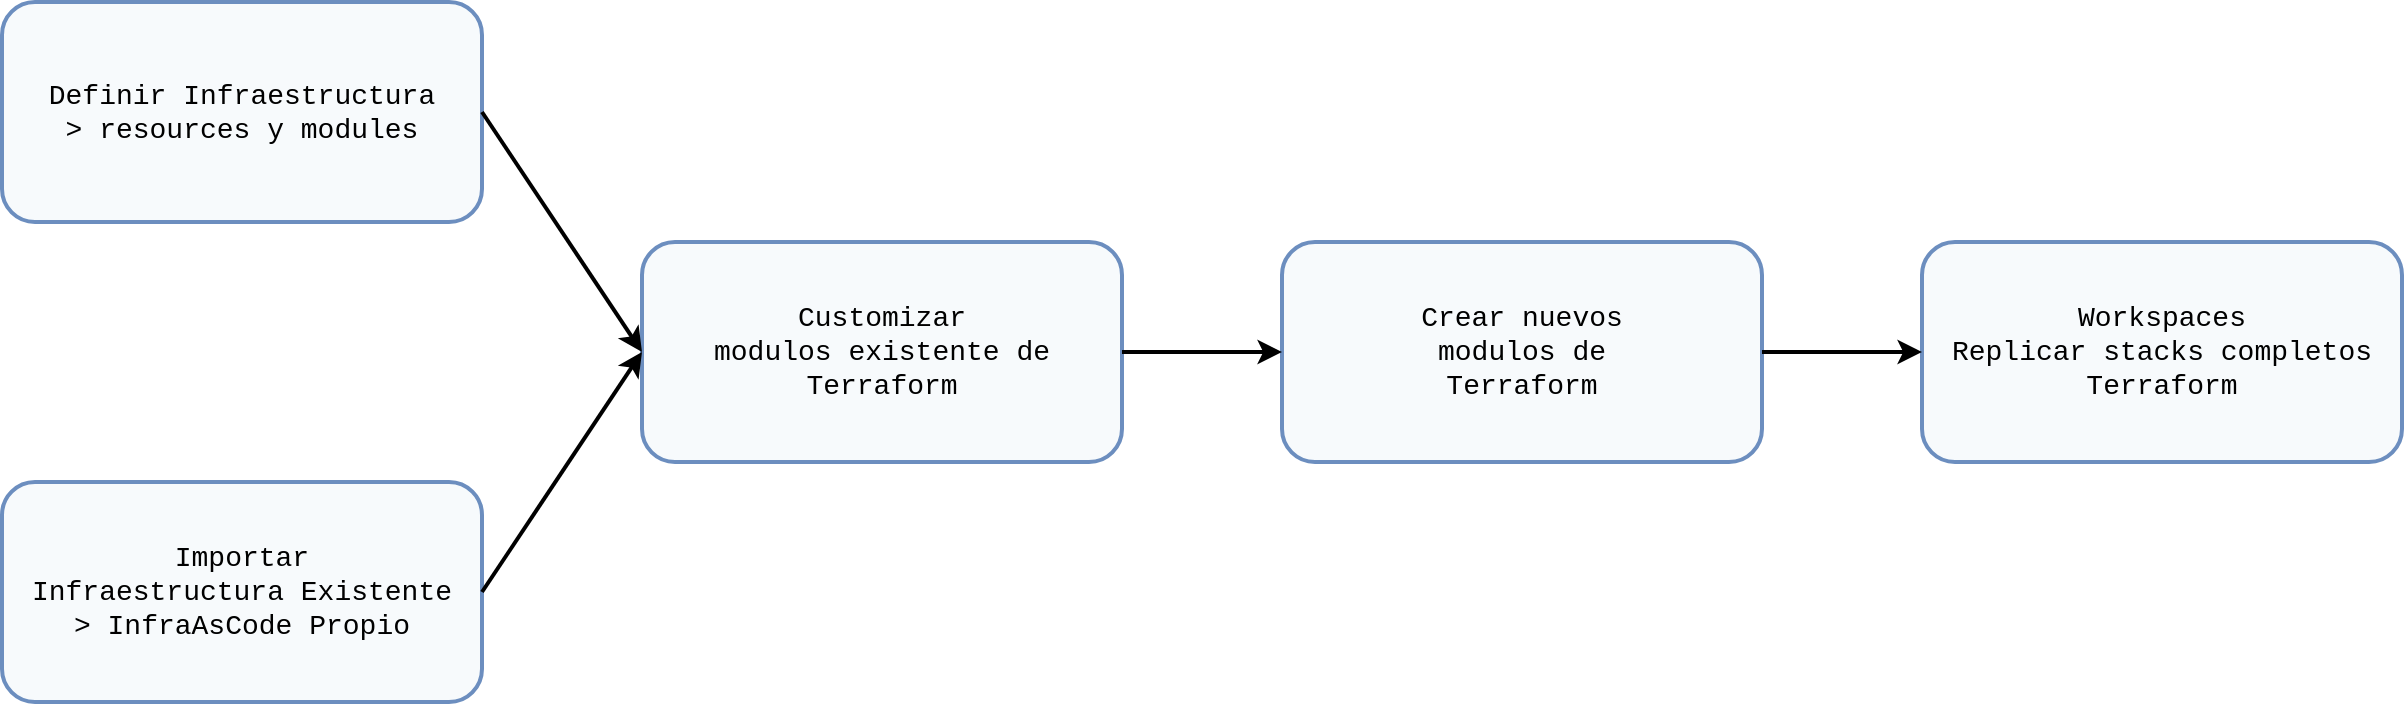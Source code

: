 <mxfile version="21.7.4" type="github">
  <diagram name="Página-1" id="N0EDhrar59gtSNqKn8Ru">
    <mxGraphModel dx="1147" dy="617" grid="1" gridSize="10" guides="1" tooltips="1" connect="1" arrows="1" fold="1" page="1" pageScale="1" pageWidth="827" pageHeight="1169" math="0" shadow="0">
      <root>
        <mxCell id="0" />
        <mxCell id="1" parent="0" />
        <mxCell id="eGgrIFIiYUPBz0Wt19Jd-2" value="&lt;font style=&quot;font-size: 14px;&quot; face=&quot;Courier New&quot;&gt;Definir Infraestructura&lt;/font&gt;&lt;font style=&quot;font-size: 14px;&quot; face=&quot;Courier New&quot;&gt;&lt;br&gt;&amp;gt; resources y modules&lt;/font&gt;" style="rounded=1;whiteSpace=wrap;html=1;fillColor=#F7FAFC;strokeColor=#6c8ebf;strokeWidth=2;" vertex="1" parent="1">
          <mxGeometry x="80" y="280" width="240" height="110" as="geometry" />
        </mxCell>
        <mxCell id="eGgrIFIiYUPBz0Wt19Jd-3" value="&lt;div&gt;&lt;font style=&quot;font-size: 14px;&quot; face=&quot;Courier New&quot;&gt;Importar&lt;/font&gt;&lt;/div&gt;&lt;div&gt;&lt;font style=&quot;font-size: 14px;&quot; face=&quot;Courier New&quot;&gt;Infraestructura Existente&lt;br&gt;&lt;/font&gt;&lt;/div&gt;&lt;font style=&quot;font-size: 14px;&quot; face=&quot;Courier New&quot;&gt;&amp;gt; InfraAsCode Propio&lt;br&gt;&lt;/font&gt;" style="rounded=1;whiteSpace=wrap;html=1;fillColor=#F7FAFC;strokeColor=#6c8ebf;strokeWidth=2;" vertex="1" parent="1">
          <mxGeometry x="80" y="520" width="240" height="110" as="geometry" />
        </mxCell>
        <mxCell id="eGgrIFIiYUPBz0Wt19Jd-4" value="&lt;div&gt;&lt;font style=&quot;font-size: 14px;&quot; face=&quot;Courier New&quot;&gt;Customizar&lt;/font&gt;&lt;font style=&quot;font-size: 14px;&quot; face=&quot;Courier New&quot;&gt;&lt;br&gt;&lt;/font&gt;&lt;/div&gt;&lt;div&gt;&lt;font style=&quot;font-size: 14px;&quot; face=&quot;Courier New&quot;&gt;modulos existente de&lt;/font&gt;&lt;/div&gt;&lt;div&gt;&lt;font style=&quot;font-size: 14px;&quot; face=&quot;Courier New&quot;&gt;Terraform&lt;br&gt;&lt;/font&gt;&lt;/div&gt;" style="rounded=1;whiteSpace=wrap;html=1;fillColor=#F7FAFC;strokeColor=#6c8ebf;strokeWidth=2;" vertex="1" parent="1">
          <mxGeometry x="400" y="400" width="240" height="110" as="geometry" />
        </mxCell>
        <mxCell id="eGgrIFIiYUPBz0Wt19Jd-5" value="&lt;div&gt;&lt;font style=&quot;font-size: 14px;&quot; face=&quot;Courier New&quot;&gt;Crear nuevos&lt;/font&gt;&lt;font style=&quot;font-size: 14px;&quot; face=&quot;Courier New&quot;&gt;&lt;br&gt;&lt;/font&gt;&lt;/div&gt;&lt;div&gt;&lt;font style=&quot;font-size: 14px;&quot; face=&quot;Courier New&quot;&gt;modulos de&lt;/font&gt;&lt;/div&gt;&lt;div&gt;&lt;font style=&quot;font-size: 14px;&quot; face=&quot;Courier New&quot;&gt;Terraform&lt;br&gt;&lt;/font&gt;&lt;/div&gt;" style="rounded=1;whiteSpace=wrap;html=1;fillColor=#F7FAFC;strokeColor=#6c8ebf;strokeWidth=2;" vertex="1" parent="1">
          <mxGeometry x="720" y="400" width="240" height="110" as="geometry" />
        </mxCell>
        <mxCell id="eGgrIFIiYUPBz0Wt19Jd-6" value="&lt;div&gt;&lt;font style=&quot;font-size: 14px;&quot; face=&quot;Courier New&quot;&gt;W&lt;/font&gt;&lt;font style=&quot;font-size: 14px;&quot; face=&quot;Courier New&quot;&gt;orkspaces&lt;br&gt;&lt;/font&gt;&lt;/div&gt;&lt;div&gt;&lt;font style=&quot;font-size: 14px;&quot; face=&quot;Courier New&quot;&gt;Replicar stacks completos&lt;br&gt;&lt;/font&gt;&lt;/div&gt;&lt;div&gt;&lt;font style=&quot;font-size: 14px;&quot; face=&quot;Courier New&quot;&gt;Terraform&lt;br&gt;&lt;/font&gt;&lt;/div&gt;" style="rounded=1;whiteSpace=wrap;html=1;fillColor=#F7FAFC;strokeColor=#6c8ebf;strokeWidth=2;" vertex="1" parent="1">
          <mxGeometry x="1040" y="400" width="240" height="110" as="geometry" />
        </mxCell>
        <mxCell id="eGgrIFIiYUPBz0Wt19Jd-7" value="" style="endArrow=classic;html=1;rounded=0;exitX=1;exitY=0.5;exitDx=0;exitDy=0;entryX=0;entryY=0.5;entryDx=0;entryDy=0;strokeWidth=2;" edge="1" parent="1" source="eGgrIFIiYUPBz0Wt19Jd-3" target="eGgrIFIiYUPBz0Wt19Jd-4">
          <mxGeometry width="50" height="50" relative="1" as="geometry">
            <mxPoint x="400" y="550" as="sourcePoint" />
            <mxPoint x="450" y="500" as="targetPoint" />
          </mxGeometry>
        </mxCell>
        <mxCell id="eGgrIFIiYUPBz0Wt19Jd-8" value="" style="endArrow=classic;html=1;rounded=0;exitX=1;exitY=0.5;exitDx=0;exitDy=0;entryX=0;entryY=0.5;entryDx=0;entryDy=0;strokeWidth=2;" edge="1" parent="1" source="eGgrIFIiYUPBz0Wt19Jd-2" target="eGgrIFIiYUPBz0Wt19Jd-4">
          <mxGeometry width="50" height="50" relative="1" as="geometry">
            <mxPoint x="360" y="390" as="sourcePoint" />
            <mxPoint x="440" y="270" as="targetPoint" />
          </mxGeometry>
        </mxCell>
        <mxCell id="eGgrIFIiYUPBz0Wt19Jd-9" value="" style="endArrow=classic;html=1;rounded=0;exitX=1;exitY=0.5;exitDx=0;exitDy=0;entryX=0;entryY=0.5;entryDx=0;entryDy=0;strokeWidth=2;" edge="1" parent="1" source="eGgrIFIiYUPBz0Wt19Jd-4" target="eGgrIFIiYUPBz0Wt19Jd-5">
          <mxGeometry width="50" height="50" relative="1" as="geometry">
            <mxPoint x="340" y="595" as="sourcePoint" />
            <mxPoint x="420" y="475" as="targetPoint" />
          </mxGeometry>
        </mxCell>
        <mxCell id="eGgrIFIiYUPBz0Wt19Jd-10" value="" style="endArrow=classic;html=1;rounded=0;exitX=1;exitY=0.5;exitDx=0;exitDy=0;entryX=0;entryY=0.5;entryDx=0;entryDy=0;strokeWidth=2;" edge="1" parent="1" source="eGgrIFIiYUPBz0Wt19Jd-5" target="eGgrIFIiYUPBz0Wt19Jd-6">
          <mxGeometry width="50" height="50" relative="1" as="geometry">
            <mxPoint x="350" y="605" as="sourcePoint" />
            <mxPoint x="430" y="485" as="targetPoint" />
          </mxGeometry>
        </mxCell>
      </root>
    </mxGraphModel>
  </diagram>
</mxfile>

